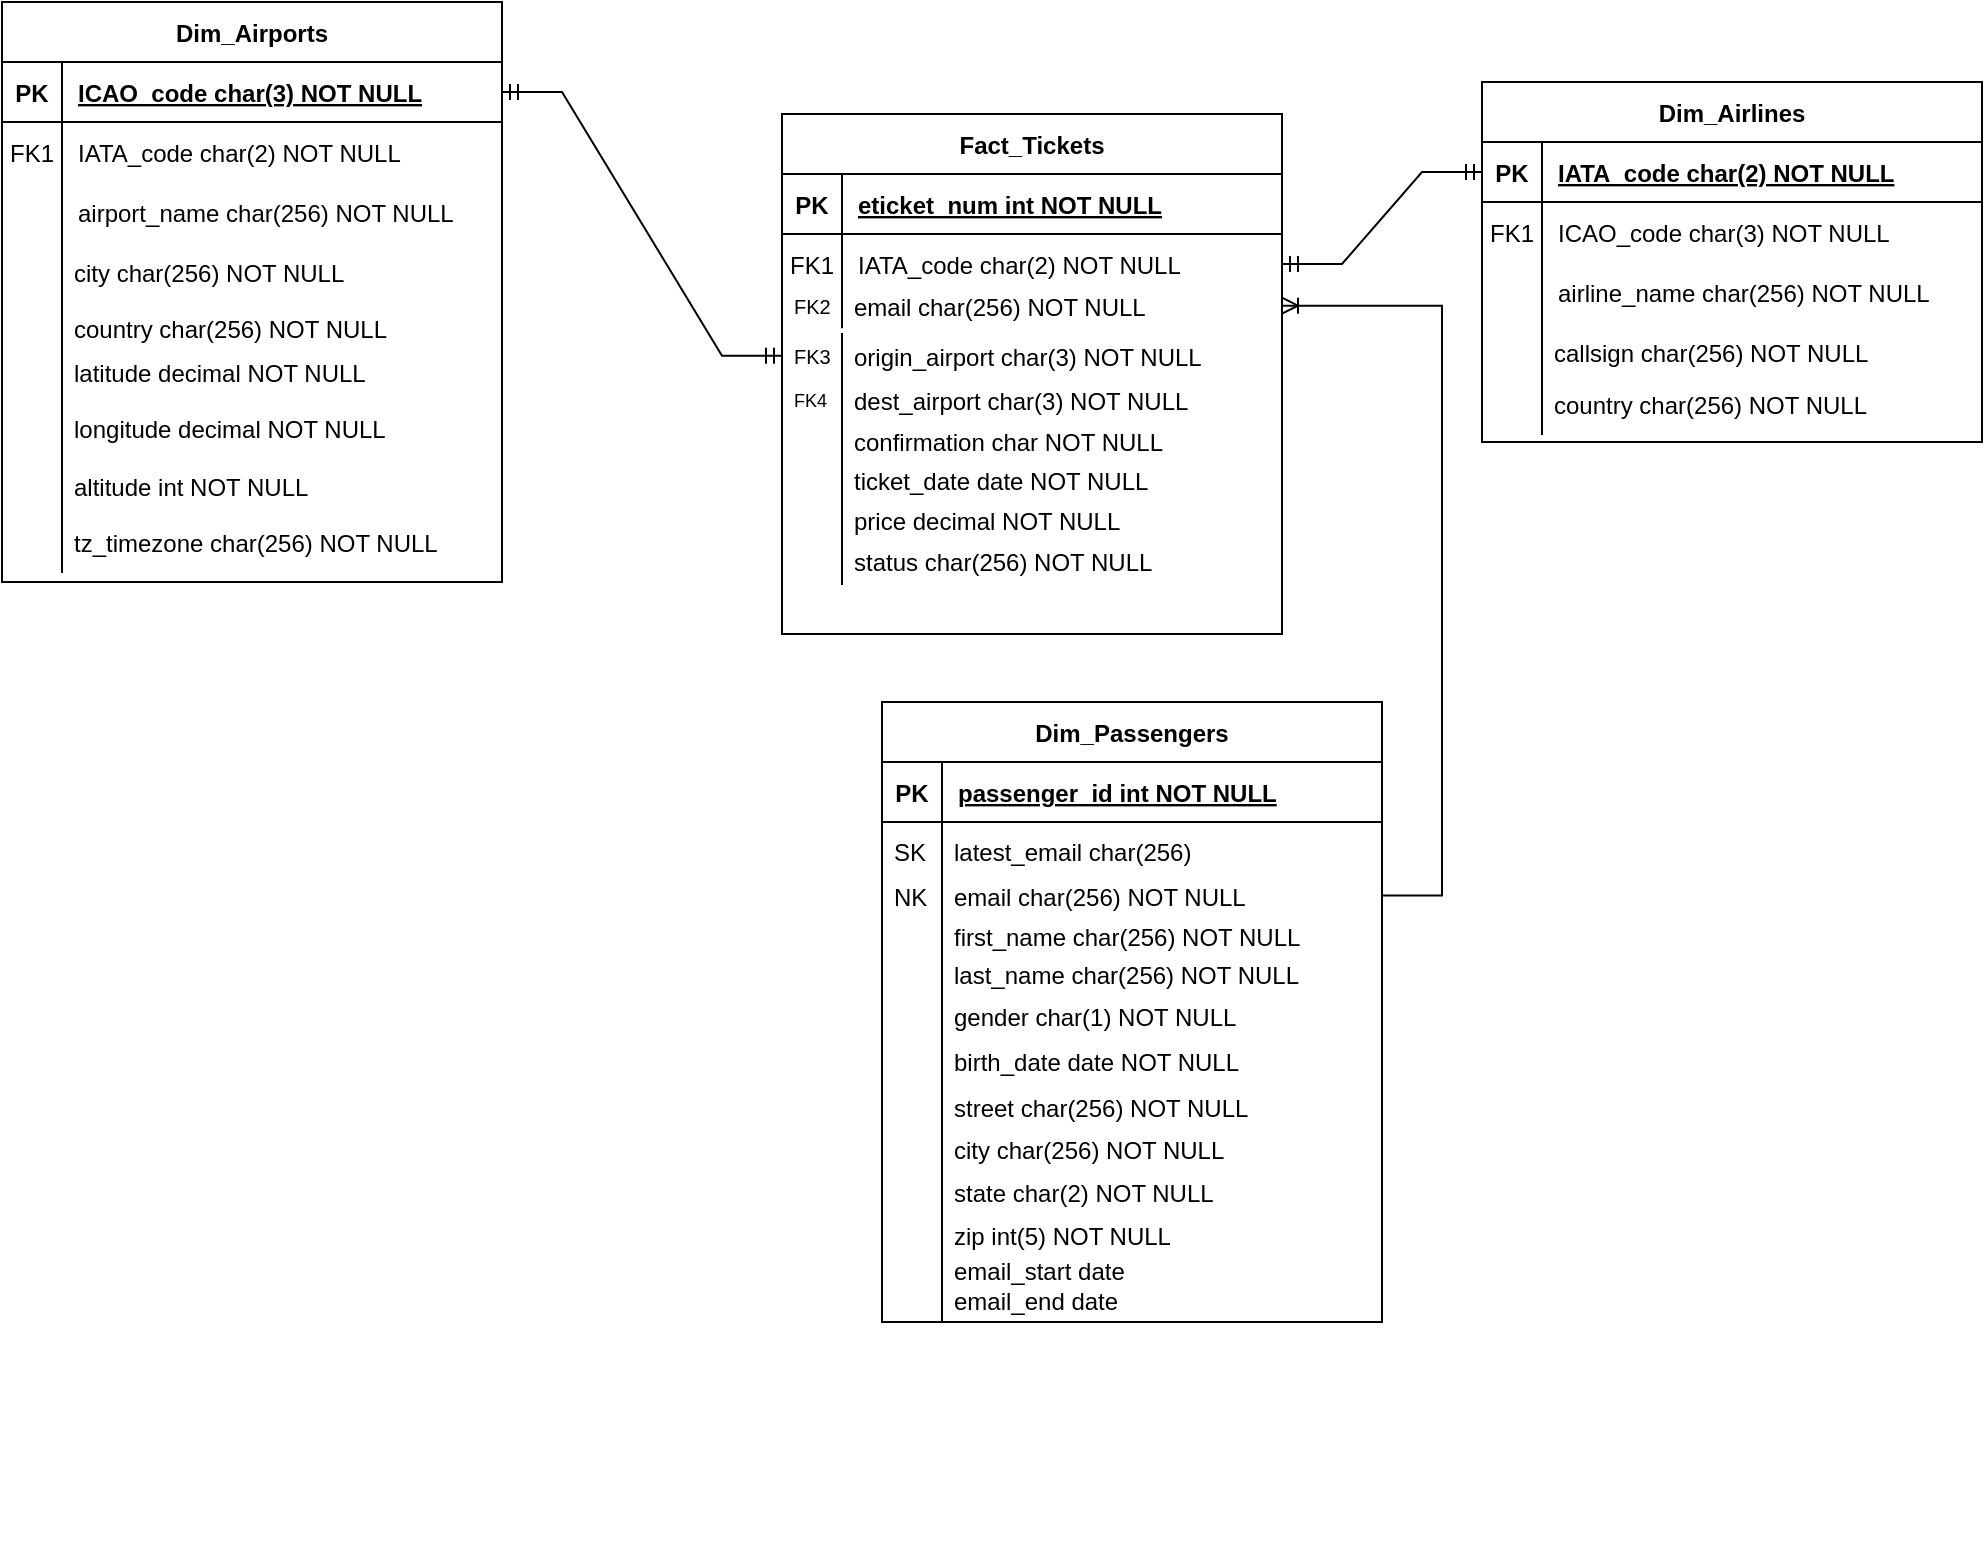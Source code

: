 <mxfile version="22.1.11" type="github">
  <diagram id="R2lEEEUBdFMjLlhIrx00" name="Page-1">
    <mxGraphModel dx="1434" dy="738" grid="1" gridSize="10" guides="1" tooltips="1" connect="1" arrows="1" fold="1" page="1" pageScale="1" pageWidth="850" pageHeight="1100" math="0" shadow="0" extFonts="Permanent Marker^https://fonts.googleapis.com/css?family=Permanent+Marker">
      <root>
        <mxCell id="0" />
        <mxCell id="1" parent="0" />
        <mxCell id="Sq70hJbUkZwG37-lnA7Z-59" value="" style="group" vertex="1" connectable="0" parent="1">
          <mxGeometry x="40" y="90" width="250" height="290" as="geometry" />
        </mxCell>
        <mxCell id="Sq70hJbUkZwG37-lnA7Z-31" value="country char(256) NOT NULL" style="shape=partialRectangle;fillColor=none;align=left;verticalAlign=middle;strokeColor=none;spacingLeft=34;rotatable=0;points=[[0,0.5],[1,0.5]];portConstraint=eastwest;dropTarget=0;" vertex="1" parent="Sq70hJbUkZwG37-lnA7Z-59">
          <mxGeometry y="148" width="250" height="30" as="geometry" />
        </mxCell>
        <mxCell id="Sq70hJbUkZwG37-lnA7Z-32" value="" style="shape=partialRectangle;top=0;left=0;bottom=0;fillColor=none;stokeWidth=1;align=left;verticalAlign=middle;spacingLeft=4;spacingRight=4;overflow=hidden;rotatable=0;points=[];portConstraint=eastwest;part=1;" vertex="1" connectable="0" parent="Sq70hJbUkZwG37-lnA7Z-31">
          <mxGeometry width="30" height="30" as="geometry" />
        </mxCell>
        <mxCell id="Sq70hJbUkZwG37-lnA7Z-33" value="latitude decimal NOT NULL" style="shape=partialRectangle;fillColor=none;align=left;verticalAlign=middle;strokeColor=none;spacingLeft=34;rotatable=0;points=[[0,0.5],[1,0.5]];portConstraint=eastwest;dropTarget=0;" vertex="1" parent="Sq70hJbUkZwG37-lnA7Z-59">
          <mxGeometry y="170" width="250" height="30" as="geometry" />
        </mxCell>
        <mxCell id="Sq70hJbUkZwG37-lnA7Z-34" value="" style="shape=partialRectangle;top=0;left=0;bottom=0;fillColor=none;stokeWidth=1;align=left;verticalAlign=middle;spacingLeft=4;spacingRight=4;overflow=hidden;rotatable=0;points=[];portConstraint=eastwest;part=1;" vertex="1" connectable="0" parent="Sq70hJbUkZwG37-lnA7Z-33">
          <mxGeometry width="30" height="30" as="geometry" />
        </mxCell>
        <mxCell id="Sq70hJbUkZwG37-lnA7Z-39" value="tz_timezone char(256) NOT NULL" style="shape=partialRectangle;fillColor=none;align=left;verticalAlign=middle;strokeColor=none;spacingLeft=34;rotatable=0;points=[[0,0.5],[1,0.5]];portConstraint=eastwest;dropTarget=0;" vertex="1" parent="Sq70hJbUkZwG37-lnA7Z-59">
          <mxGeometry y="255" width="250" height="30" as="geometry" />
        </mxCell>
        <mxCell id="Sq70hJbUkZwG37-lnA7Z-40" value="" style="shape=partialRectangle;top=0;left=0;bottom=0;fillColor=none;stokeWidth=1;align=left;verticalAlign=middle;spacingLeft=4;spacingRight=4;overflow=hidden;rotatable=0;points=[];portConstraint=eastwest;part=1;" vertex="1" connectable="0" parent="Sq70hJbUkZwG37-lnA7Z-39">
          <mxGeometry width="30" height="30" as="geometry" />
        </mxCell>
        <mxCell id="Sq70hJbUkZwG37-lnA7Z-79" value="" style="group" vertex="1" connectable="0" parent="Sq70hJbUkZwG37-lnA7Z-59">
          <mxGeometry width="250" height="290" as="geometry" />
        </mxCell>
        <mxCell id="Sq70hJbUkZwG37-lnA7Z-37" value="altitude int NOT NULL" style="shape=partialRectangle;fillColor=none;align=left;verticalAlign=middle;strokeColor=none;spacingLeft=34;rotatable=0;points=[[0,0.5],[1,0.5]];portConstraint=eastwest;dropTarget=0;" vertex="1" parent="Sq70hJbUkZwG37-lnA7Z-79">
          <mxGeometry y="227" width="250" height="30" as="geometry" />
        </mxCell>
        <mxCell id="Sq70hJbUkZwG37-lnA7Z-38" value="" style="shape=partialRectangle;top=0;left=0;bottom=0;fillColor=none;stokeWidth=1;align=left;verticalAlign=middle;spacingLeft=4;spacingRight=4;overflow=hidden;rotatable=0;points=[];portConstraint=eastwest;part=1;" vertex="1" connectable="0" parent="Sq70hJbUkZwG37-lnA7Z-37">
          <mxGeometry width="30" height="30" as="geometry" />
        </mxCell>
        <mxCell id="Sq70hJbUkZwG37-lnA7Z-78" value="" style="group" vertex="1" connectable="0" parent="Sq70hJbUkZwG37-lnA7Z-79">
          <mxGeometry width="250" height="290" as="geometry" />
        </mxCell>
        <mxCell id="Sq70hJbUkZwG37-lnA7Z-35" value="longitude decimal NOT NULL" style="shape=partialRectangle;fillColor=none;align=left;verticalAlign=middle;strokeColor=none;spacingLeft=34;rotatable=0;points=[[0,0.5],[1,0.5]];portConstraint=eastwest;dropTarget=0;" vertex="1" parent="Sq70hJbUkZwG37-lnA7Z-78">
          <mxGeometry y="198" width="250" height="30" as="geometry" />
        </mxCell>
        <mxCell id="Sq70hJbUkZwG37-lnA7Z-36" value="" style="shape=partialRectangle;top=0;left=0;bottom=0;fillColor=none;stokeWidth=1;align=left;verticalAlign=middle;spacingLeft=4;spacingRight=4;overflow=hidden;rotatable=0;points=[];portConstraint=eastwest;part=1;" vertex="1" connectable="0" parent="Sq70hJbUkZwG37-lnA7Z-35">
          <mxGeometry width="30" height="30" as="geometry" />
        </mxCell>
        <mxCell id="Sq70hJbUkZwG37-lnA7Z-77" value="" style="group" vertex="1" connectable="0" parent="Sq70hJbUkZwG37-lnA7Z-78">
          <mxGeometry width="250" height="290" as="geometry" />
        </mxCell>
        <mxCell id="C-vyLk0tnHw3VtMMgP7b-13" value="Dim_Airports" style="shape=table;startSize=30;container=1;collapsible=1;childLayout=tableLayout;fixedRows=1;rowLines=0;fontStyle=1;align=center;resizeLast=1;" parent="Sq70hJbUkZwG37-lnA7Z-77" vertex="1">
          <mxGeometry width="250" height="290" as="geometry">
            <mxRectangle width="120" height="30" as="alternateBounds" />
          </mxGeometry>
        </mxCell>
        <mxCell id="C-vyLk0tnHw3VtMMgP7b-14" value="" style="shape=partialRectangle;collapsible=0;dropTarget=0;pointerEvents=0;fillColor=none;points=[[0,0.5],[1,0.5]];portConstraint=eastwest;top=0;left=0;right=0;bottom=1;" parent="C-vyLk0tnHw3VtMMgP7b-13" vertex="1">
          <mxGeometry y="30" width="250" height="30" as="geometry" />
        </mxCell>
        <mxCell id="C-vyLk0tnHw3VtMMgP7b-15" value="PK" style="shape=partialRectangle;overflow=hidden;connectable=0;fillColor=none;top=0;left=0;bottom=0;right=0;fontStyle=1;" parent="C-vyLk0tnHw3VtMMgP7b-14" vertex="1">
          <mxGeometry width="30" height="30" as="geometry">
            <mxRectangle width="30" height="30" as="alternateBounds" />
          </mxGeometry>
        </mxCell>
        <mxCell id="C-vyLk0tnHw3VtMMgP7b-16" value="ICAO_code char(3) NOT NULL " style="shape=partialRectangle;overflow=hidden;connectable=0;fillColor=none;top=0;left=0;bottom=0;right=0;align=left;spacingLeft=6;fontStyle=5;" parent="C-vyLk0tnHw3VtMMgP7b-14" vertex="1">
          <mxGeometry x="30" width="220" height="30" as="geometry">
            <mxRectangle width="220" height="30" as="alternateBounds" />
          </mxGeometry>
        </mxCell>
        <mxCell id="C-vyLk0tnHw3VtMMgP7b-17" value="" style="shape=partialRectangle;collapsible=0;dropTarget=0;pointerEvents=0;fillColor=none;points=[[0,0.5],[1,0.5]];portConstraint=eastwest;top=0;left=0;right=0;bottom=0;" parent="C-vyLk0tnHw3VtMMgP7b-13" vertex="1">
          <mxGeometry y="60" width="250" height="30" as="geometry" />
        </mxCell>
        <mxCell id="C-vyLk0tnHw3VtMMgP7b-18" value="FK1" style="shape=partialRectangle;overflow=hidden;connectable=0;fillColor=none;top=0;left=0;bottom=0;right=0;" parent="C-vyLk0tnHw3VtMMgP7b-17" vertex="1">
          <mxGeometry width="30" height="30" as="geometry">
            <mxRectangle width="30" height="30" as="alternateBounds" />
          </mxGeometry>
        </mxCell>
        <mxCell id="C-vyLk0tnHw3VtMMgP7b-19" value="IATA_code char(2) NOT NULL" style="shape=partialRectangle;overflow=hidden;connectable=0;fillColor=none;top=0;left=0;bottom=0;right=0;align=left;spacingLeft=6;" parent="C-vyLk0tnHw3VtMMgP7b-17" vertex="1">
          <mxGeometry x="30" width="220" height="30" as="geometry">
            <mxRectangle width="220" height="30" as="alternateBounds" />
          </mxGeometry>
        </mxCell>
        <mxCell id="C-vyLk0tnHw3VtMMgP7b-20" value="" style="shape=partialRectangle;collapsible=0;dropTarget=0;pointerEvents=0;fillColor=none;points=[[0,0.5],[1,0.5]];portConstraint=eastwest;top=0;left=0;right=0;bottom=0;" parent="C-vyLk0tnHw3VtMMgP7b-13" vertex="1">
          <mxGeometry y="90" width="250" height="30" as="geometry" />
        </mxCell>
        <mxCell id="C-vyLk0tnHw3VtMMgP7b-21" value="" style="shape=partialRectangle;overflow=hidden;connectable=0;fillColor=none;top=0;left=0;bottom=0;right=0;" parent="C-vyLk0tnHw3VtMMgP7b-20" vertex="1">
          <mxGeometry width="30" height="30" as="geometry">
            <mxRectangle width="30" height="30" as="alternateBounds" />
          </mxGeometry>
        </mxCell>
        <mxCell id="C-vyLk0tnHw3VtMMgP7b-22" value="airport_name char(256) NOT NULL" style="shape=partialRectangle;overflow=hidden;connectable=0;fillColor=none;top=0;left=0;bottom=0;right=0;align=left;spacingLeft=6;" parent="C-vyLk0tnHw3VtMMgP7b-20" vertex="1">
          <mxGeometry x="30" width="220" height="30" as="geometry">
            <mxRectangle width="220" height="30" as="alternateBounds" />
          </mxGeometry>
        </mxCell>
        <mxCell id="Sq70hJbUkZwG37-lnA7Z-29" value="city char(256) NOT NULL" style="shape=partialRectangle;fillColor=none;align=left;verticalAlign=middle;strokeColor=none;spacingLeft=34;rotatable=0;points=[[0,0.5],[1,0.5]];portConstraint=eastwest;dropTarget=0;" vertex="1" parent="Sq70hJbUkZwG37-lnA7Z-77">
          <mxGeometry y="120" width="250" height="30" as="geometry" />
        </mxCell>
        <mxCell id="Sq70hJbUkZwG37-lnA7Z-30" value="" style="shape=partialRectangle;top=0;left=0;bottom=0;fillColor=none;stokeWidth=1;align=left;verticalAlign=middle;spacingLeft=4;spacingRight=4;overflow=hidden;rotatable=0;points=[];portConstraint=eastwest;part=1;" vertex="1" connectable="0" parent="Sq70hJbUkZwG37-lnA7Z-29">
          <mxGeometry width="30" height="30" as="geometry" />
        </mxCell>
        <mxCell id="Sq70hJbUkZwG37-lnA7Z-60" value="" style="group" vertex="1" connectable="0" parent="1">
          <mxGeometry x="780" y="130" width="250" height="180" as="geometry" />
        </mxCell>
        <mxCell id="C-vyLk0tnHw3VtMMgP7b-2" value="Dim_Airlines" style="shape=table;startSize=30;container=1;collapsible=1;childLayout=tableLayout;fixedRows=1;rowLines=0;fontStyle=1;align=center;resizeLast=1;movable=1;resizable=1;rotatable=1;deletable=1;editable=1;locked=0;connectable=1;" parent="Sq70hJbUkZwG37-lnA7Z-60" vertex="1">
          <mxGeometry width="250" height="180" as="geometry" />
        </mxCell>
        <mxCell id="C-vyLk0tnHw3VtMMgP7b-3" value="" style="shape=partialRectangle;collapsible=0;dropTarget=0;pointerEvents=0;fillColor=none;points=[[0,0.5],[1,0.5]];portConstraint=eastwest;top=0;left=0;right=0;bottom=1;" parent="C-vyLk0tnHw3VtMMgP7b-2" vertex="1">
          <mxGeometry y="30" width="250" height="30" as="geometry" />
        </mxCell>
        <mxCell id="C-vyLk0tnHw3VtMMgP7b-4" value="PK" style="shape=partialRectangle;overflow=hidden;connectable=0;fillColor=none;top=0;left=0;bottom=0;right=0;fontStyle=1;" parent="C-vyLk0tnHw3VtMMgP7b-3" vertex="1">
          <mxGeometry width="30" height="30" as="geometry">
            <mxRectangle width="30" height="30" as="alternateBounds" />
          </mxGeometry>
        </mxCell>
        <mxCell id="C-vyLk0tnHw3VtMMgP7b-5" value="IATA_code char(2) NOT NULL " style="shape=partialRectangle;overflow=hidden;connectable=1;fillColor=none;top=0;left=0;bottom=0;right=0;align=left;spacingLeft=6;fontStyle=5;movable=1;resizable=1;rotatable=1;deletable=1;editable=1;locked=0;" parent="C-vyLk0tnHw3VtMMgP7b-3" vertex="1">
          <mxGeometry x="30" width="220" height="30" as="geometry">
            <mxRectangle width="220" height="30" as="alternateBounds" />
          </mxGeometry>
        </mxCell>
        <mxCell id="C-vyLk0tnHw3VtMMgP7b-6" value="" style="shape=partialRectangle;collapsible=0;dropTarget=0;pointerEvents=0;fillColor=none;points=[[0,0.5],[1,0.5]];portConstraint=eastwest;top=0;left=0;right=0;bottom=0;" parent="C-vyLk0tnHw3VtMMgP7b-2" vertex="1">
          <mxGeometry y="60" width="250" height="30" as="geometry" />
        </mxCell>
        <mxCell id="C-vyLk0tnHw3VtMMgP7b-7" value="FK1" style="shape=partialRectangle;overflow=hidden;connectable=0;fillColor=none;top=0;left=0;bottom=0;right=0;" parent="C-vyLk0tnHw3VtMMgP7b-6" vertex="1">
          <mxGeometry width="30" height="30" as="geometry">
            <mxRectangle width="30" height="30" as="alternateBounds" />
          </mxGeometry>
        </mxCell>
        <mxCell id="C-vyLk0tnHw3VtMMgP7b-8" value="ICAO_code char(3) NOT NULL" style="shape=partialRectangle;overflow=hidden;connectable=1;fillColor=none;top=0;left=0;bottom=0;right=0;align=left;spacingLeft=6;movable=1;resizable=1;rotatable=1;deletable=1;editable=1;locked=0;" parent="C-vyLk0tnHw3VtMMgP7b-6" vertex="1">
          <mxGeometry x="30" width="220" height="30" as="geometry">
            <mxRectangle width="220" height="30" as="alternateBounds" />
          </mxGeometry>
        </mxCell>
        <mxCell id="C-vyLk0tnHw3VtMMgP7b-9" value="" style="shape=partialRectangle;collapsible=0;dropTarget=0;pointerEvents=0;fillColor=none;points=[[0,0.5],[1,0.5]];portConstraint=eastwest;top=0;left=0;right=0;bottom=0;movable=1;resizable=1;rotatable=1;deletable=1;editable=1;locked=0;connectable=1;" parent="C-vyLk0tnHw3VtMMgP7b-2" vertex="1">
          <mxGeometry y="90" width="250" height="30" as="geometry" />
        </mxCell>
        <mxCell id="C-vyLk0tnHw3VtMMgP7b-10" value="" style="shape=partialRectangle;overflow=hidden;connectable=0;fillColor=none;top=0;left=0;bottom=0;right=0;" parent="C-vyLk0tnHw3VtMMgP7b-9" vertex="1">
          <mxGeometry width="30" height="30" as="geometry">
            <mxRectangle width="30" height="30" as="alternateBounds" />
          </mxGeometry>
        </mxCell>
        <mxCell id="C-vyLk0tnHw3VtMMgP7b-11" value="airline_name char(256) NOT NULL" style="shape=partialRectangle;overflow=hidden;connectable=1;fillColor=none;top=0;left=0;bottom=0;right=0;align=left;spacingLeft=6;movable=1;resizable=1;rotatable=1;deletable=1;editable=1;locked=0;" parent="C-vyLk0tnHw3VtMMgP7b-9" vertex="1">
          <mxGeometry x="30" width="220" height="30" as="geometry">
            <mxRectangle width="220" height="30" as="alternateBounds" />
          </mxGeometry>
        </mxCell>
        <mxCell id="Sq70hJbUkZwG37-lnA7Z-22" value="callsign char(256) NOT NULL" style="shape=partialRectangle;fillColor=none;align=left;verticalAlign=middle;strokeColor=none;spacingLeft=34;rotatable=0;points=[[0,0.5],[1,0.5]];portConstraint=eastwest;dropTarget=0;" vertex="1" parent="Sq70hJbUkZwG37-lnA7Z-60">
          <mxGeometry y="120" width="250" height="30" as="geometry" />
        </mxCell>
        <mxCell id="Sq70hJbUkZwG37-lnA7Z-23" value="" style="shape=partialRectangle;top=0;left=0;bottom=0;fillColor=none;stokeWidth=1;align=left;verticalAlign=middle;spacingLeft=4;spacingRight=4;overflow=hidden;rotatable=0;points=[];portConstraint=eastwest;part=1;" vertex="1" connectable="0" parent="Sq70hJbUkZwG37-lnA7Z-22">
          <mxGeometry width="30" height="30" as="geometry" />
        </mxCell>
        <mxCell id="Sq70hJbUkZwG37-lnA7Z-26" value="country char(256) NOT NULL" style="shape=partialRectangle;fillColor=none;align=left;verticalAlign=middle;strokeColor=none;spacingLeft=34;rotatable=0;points=[[0,0.5],[1,0.5]];portConstraint=eastwest;dropTarget=0;" vertex="1" parent="Sq70hJbUkZwG37-lnA7Z-60">
          <mxGeometry y="146" width="250" height="30" as="geometry" />
        </mxCell>
        <mxCell id="Sq70hJbUkZwG37-lnA7Z-27" value="" style="shape=partialRectangle;top=0;left=0;bottom=0;fillColor=none;stokeWidth=1;align=left;verticalAlign=middle;spacingLeft=4;spacingRight=4;overflow=hidden;rotatable=0;points=[];portConstraint=eastwest;part=1;" vertex="1" connectable="0" parent="Sq70hJbUkZwG37-lnA7Z-26">
          <mxGeometry width="30" height="30" as="geometry" />
        </mxCell>
        <mxCell id="Sq70hJbUkZwG37-lnA7Z-65" value="" style="edgeStyle=entityRelationEdgeStyle;fontSize=12;html=1;endArrow=ERoneToMany;rounded=0;" edge="1" parent="1" source="Sq70hJbUkZwG37-lnA7Z-49" target="Sq70hJbUkZwG37-lnA7Z-66">
          <mxGeometry width="100" height="100" relative="1" as="geometry">
            <mxPoint x="280" y="503" as="sourcePoint" />
            <mxPoint x="380" y="403" as="targetPoint" />
          </mxGeometry>
        </mxCell>
        <mxCell id="Sq70hJbUkZwG37-lnA7Z-70" value="" style="edgeStyle=entityRelationEdgeStyle;fontSize=12;html=1;endArrow=ERmandOne;startArrow=ERmandOne;rounded=0;" edge="1" parent="1" source="C-vyLk0tnHw3VtMMgP7b-29" target="C-vyLk0tnHw3VtMMgP7b-3">
          <mxGeometry width="100" height="100" relative="1" as="geometry">
            <mxPoint x="450" y="300" as="sourcePoint" />
            <mxPoint x="550" y="200" as="targetPoint" />
          </mxGeometry>
        </mxCell>
        <mxCell id="Sq70hJbUkZwG37-lnA7Z-71" value="" style="edgeStyle=entityRelationEdgeStyle;fontSize=12;html=1;endArrow=ERmandOne;startArrow=ERmandOne;rounded=0;" edge="1" parent="1" source="C-vyLk0tnHw3VtMMgP7b-14" target="Sq70hJbUkZwG37-lnA7Z-11">
          <mxGeometry width="100" height="100" relative="1" as="geometry">
            <mxPoint x="350" y="410" as="sourcePoint" />
            <mxPoint x="450" y="310" as="targetPoint" />
          </mxGeometry>
        </mxCell>
        <mxCell id="Sq70hJbUkZwG37-lnA7Z-74" value="" style="group" vertex="1" connectable="0" parent="1">
          <mxGeometry x="430" y="140" width="250" height="266" as="geometry" />
        </mxCell>
        <mxCell id="Sq70hJbUkZwG37-lnA7Z-73" value="" style="group" vertex="1" connectable="0" parent="Sq70hJbUkZwG37-lnA7Z-74">
          <mxGeometry width="250" height="260" as="geometry" />
        </mxCell>
        <mxCell id="Sq70hJbUkZwG37-lnA7Z-66" value="email char(256) NOT NULL" style="shape=partialRectangle;fillColor=none;align=left;verticalAlign=middle;strokeColor=none;spacingLeft=34;rotatable=0;points=[[0,0.5],[1,0.5]];portConstraint=eastwest;dropTarget=0;" vertex="1" parent="Sq70hJbUkZwG37-lnA7Z-73">
          <mxGeometry y="91" width="250" height="21.67" as="geometry" />
        </mxCell>
        <mxCell id="Sq70hJbUkZwG37-lnA7Z-67" value="FK2" style="shape=partialRectangle;top=0;left=0;bottom=0;fillColor=none;stokeWidth=1;align=left;verticalAlign=middle;spacingLeft=4;spacingRight=4;overflow=hidden;rotatable=0;points=[];portConstraint=eastwest;part=1;fontSize=10;" vertex="1" connectable="0" parent="Sq70hJbUkZwG37-lnA7Z-66">
          <mxGeometry width="30" height="21.67" as="geometry" />
        </mxCell>
        <mxCell id="Sq70hJbUkZwG37-lnA7Z-41" value="dest_airport char(3) NOT NULL" style="shape=partialRectangle;fillColor=none;align=left;verticalAlign=middle;strokeColor=none;spacingLeft=34;rotatable=0;points=[[0,0.5],[1,0.5]];portConstraint=eastwest;dropTarget=0;" vertex="1" parent="Sq70hJbUkZwG37-lnA7Z-73">
          <mxGeometry y="138.002" width="250" height="21.667" as="geometry" />
        </mxCell>
        <mxCell id="Sq70hJbUkZwG37-lnA7Z-42" value="FK4" style="shape=partialRectangle;top=0;left=0;bottom=0;fillColor=none;stokeWidth=1;align=left;verticalAlign=middle;spacingLeft=4;spacingRight=4;overflow=hidden;rotatable=0;points=[];portConstraint=eastwest;part=1;fontSize=9;" vertex="1" connectable="0" parent="Sq70hJbUkZwG37-lnA7Z-41">
          <mxGeometry width="30" height="21.667" as="geometry" />
        </mxCell>
        <mxCell id="Sq70hJbUkZwG37-lnA7Z-11" value="origin_airport char(3) NOT NULL" style="shape=partialRectangle;fillColor=none;align=left;verticalAlign=middle;strokeColor=none;spacingLeft=34;rotatable=0;points=[[0,0.5],[1,0.5]];portConstraint=eastwest;dropTarget=0;" vertex="1" parent="Sq70hJbUkZwG37-lnA7Z-73">
          <mxGeometry y="116" width="250" height="21.67" as="geometry" />
        </mxCell>
        <mxCell id="Sq70hJbUkZwG37-lnA7Z-12" value="FK3" style="shape=partialRectangle;top=0;left=0;bottom=0;fillColor=none;stokeWidth=1;align=left;verticalAlign=middle;spacingLeft=4;spacingRight=4;overflow=hidden;rotatable=0;points=[];portConstraint=eastwest;part=1;fontSize=10;" vertex="1" connectable="0" parent="Sq70hJbUkZwG37-lnA7Z-11">
          <mxGeometry width="30" height="21.67" as="geometry" />
        </mxCell>
        <mxCell id="Sq70hJbUkZwG37-lnA7Z-13" value="confirmation char NOT NULL" style="shape=partialRectangle;fillColor=none;align=left;verticalAlign=middle;strokeColor=none;spacingLeft=34;rotatable=0;points=[[0,0.5],[1,0.5]];portConstraint=eastwest;dropTarget=0;" vertex="1" parent="Sq70hJbUkZwG37-lnA7Z-73">
          <mxGeometry y="158.5" width="250" height="21.667" as="geometry" />
        </mxCell>
        <mxCell id="Sq70hJbUkZwG37-lnA7Z-14" value="" style="shape=partialRectangle;top=0;left=0;bottom=0;fillColor=none;stokeWidth=1;align=left;verticalAlign=middle;spacingLeft=4;spacingRight=4;overflow=hidden;rotatable=0;points=[];portConstraint=eastwest;part=1;fontSize=9;" vertex="1" connectable="0" parent="Sq70hJbUkZwG37-lnA7Z-13">
          <mxGeometry width="30" height="21.667" as="geometry" />
        </mxCell>
        <mxCell id="Sq70hJbUkZwG37-lnA7Z-15" value="ticket_date date NOT NULL" style="shape=partialRectangle;fillColor=none;align=left;verticalAlign=middle;strokeColor=none;spacingLeft=34;rotatable=0;points=[[0,0.5],[1,0.5]];portConstraint=eastwest;dropTarget=0;" vertex="1" parent="Sq70hJbUkZwG37-lnA7Z-73">
          <mxGeometry y="178.278" width="250" height="21.667" as="geometry" />
        </mxCell>
        <mxCell id="Sq70hJbUkZwG37-lnA7Z-16" value="" style="shape=partialRectangle;top=0;left=0;bottom=0;fillColor=none;stokeWidth=1;align=left;verticalAlign=middle;spacingLeft=4;spacingRight=4;overflow=hidden;rotatable=0;points=[];portConstraint=eastwest;part=1;fontSize=9;" vertex="1" connectable="0" parent="Sq70hJbUkZwG37-lnA7Z-15">
          <mxGeometry width="30" height="21.667" as="geometry" />
        </mxCell>
        <mxCell id="Sq70hJbUkZwG37-lnA7Z-17" value="price decimal NOT NULL" style="shape=partialRectangle;fillColor=none;align=left;verticalAlign=middle;strokeColor=none;spacingLeft=34;rotatable=0;points=[[0,0.5],[1,0.5]];portConstraint=eastwest;dropTarget=0;" vertex="1" parent="Sq70hJbUkZwG37-lnA7Z-73">
          <mxGeometry y="199.67" width="250" height="18.33" as="geometry" />
        </mxCell>
        <mxCell id="Sq70hJbUkZwG37-lnA7Z-18" value="" style="shape=partialRectangle;top=0;left=0;bottom=0;fillColor=none;stokeWidth=1;align=left;verticalAlign=middle;spacingLeft=4;spacingRight=4;overflow=hidden;rotatable=0;points=[];portConstraint=eastwest;part=1;fontSize=9;" vertex="1" connectable="0" parent="Sq70hJbUkZwG37-lnA7Z-17">
          <mxGeometry width="30" height="18.33" as="geometry" />
        </mxCell>
        <mxCell id="Sq70hJbUkZwG37-lnA7Z-19" value="status char(256) NOT NULL" style="shape=partialRectangle;fillColor=none;align=left;verticalAlign=middle;strokeColor=none;spacingLeft=34;rotatable=0;points=[[0,0.5],[1,0.5]];portConstraint=eastwest;dropTarget=0;" vertex="1" parent="Sq70hJbUkZwG37-lnA7Z-73">
          <mxGeometry y="217.89" width="250" height="23.11" as="geometry" />
        </mxCell>
        <mxCell id="Sq70hJbUkZwG37-lnA7Z-20" value="" style="shape=partialRectangle;top=0;left=0;bottom=0;fillColor=none;stokeWidth=1;align=left;verticalAlign=middle;spacingLeft=4;spacingRight=4;overflow=hidden;rotatable=0;points=[];portConstraint=eastwest;part=1;fontSize=9;" vertex="1" connectable="0" parent="Sq70hJbUkZwG37-lnA7Z-19">
          <mxGeometry width="30" height="23.11" as="geometry" />
        </mxCell>
        <mxCell id="C-vyLk0tnHw3VtMMgP7b-23" value="Fact_Tickets" style="shape=table;startSize=30;container=1;collapsible=1;childLayout=tableLayout;fixedRows=1;rowLines=0;fontStyle=1;align=center;resizeLast=1;movable=1;resizable=1;rotatable=1;deletable=1;editable=1;locked=0;connectable=1;" parent="Sq70hJbUkZwG37-lnA7Z-74" vertex="1">
          <mxGeometry y="6" width="250" height="260" as="geometry" />
        </mxCell>
        <mxCell id="C-vyLk0tnHw3VtMMgP7b-24" value="" style="shape=partialRectangle;collapsible=0;dropTarget=0;pointerEvents=0;fillColor=none;points=[[0,0.5],[1,0.5]];portConstraint=eastwest;top=0;left=0;right=0;bottom=1;" parent="C-vyLk0tnHw3VtMMgP7b-23" vertex="1">
          <mxGeometry y="30" width="250" height="30" as="geometry" />
        </mxCell>
        <mxCell id="C-vyLk0tnHw3VtMMgP7b-25" value="PK" style="shape=partialRectangle;overflow=hidden;connectable=0;fillColor=none;top=0;left=0;bottom=0;right=0;fontStyle=1;" parent="C-vyLk0tnHw3VtMMgP7b-24" vertex="1">
          <mxGeometry width="30" height="30" as="geometry">
            <mxRectangle width="30" height="30" as="alternateBounds" />
          </mxGeometry>
        </mxCell>
        <mxCell id="C-vyLk0tnHw3VtMMgP7b-26" value="eticket_num int NOT NULL " style="shape=partialRectangle;overflow=hidden;connectable=0;fillColor=none;top=0;left=0;bottom=0;right=0;align=left;spacingLeft=6;fontStyle=5;" parent="C-vyLk0tnHw3VtMMgP7b-24" vertex="1">
          <mxGeometry x="30" width="220" height="30" as="geometry">
            <mxRectangle width="220" height="30" as="alternateBounds" />
          </mxGeometry>
        </mxCell>
        <mxCell id="C-vyLk0tnHw3VtMMgP7b-27" value="" style="shape=partialRectangle;collapsible=0;dropTarget=0;pointerEvents=0;fillColor=none;points=[[0,0.5],[1,0.5]];portConstraint=eastwest;top=0;left=0;right=0;bottom=0;movable=1;resizable=1;rotatable=1;deletable=1;editable=1;locked=0;connectable=1;" parent="C-vyLk0tnHw3VtMMgP7b-23" vertex="1">
          <mxGeometry y="60" width="250" height="30" as="geometry" />
        </mxCell>
        <mxCell id="C-vyLk0tnHw3VtMMgP7b-28" value="FK1" style="shape=partialRectangle;overflow=hidden;connectable=0;fillColor=none;top=0;left=0;bottom=0;right=0;" parent="C-vyLk0tnHw3VtMMgP7b-27" vertex="1">
          <mxGeometry width="30" height="30" as="geometry">
            <mxRectangle width="30" height="30" as="alternateBounds" />
          </mxGeometry>
        </mxCell>
        <mxCell id="C-vyLk0tnHw3VtMMgP7b-29" value="IATA_code char(2) NOT NULL" style="shape=partialRectangle;overflow=hidden;connectable=1;fillColor=none;top=0;left=0;bottom=0;right=0;align=left;spacingLeft=6;movable=1;resizable=1;rotatable=1;deletable=1;editable=1;locked=0;" parent="C-vyLk0tnHw3VtMMgP7b-27" vertex="1">
          <mxGeometry x="30" width="220" height="30" as="geometry">
            <mxRectangle width="220" height="30" as="alternateBounds" />
          </mxGeometry>
        </mxCell>
        <mxCell id="Sq70hJbUkZwG37-lnA7Z-45" value="gender char(1) NOT NULL" style="shape=partialRectangle;fillColor=none;align=left;verticalAlign=middle;strokeColor=none;spacingLeft=34;rotatable=0;points=[[0,0.5],[1,0.5]];portConstraint=eastwest;dropTarget=0;" vertex="1" parent="1">
          <mxGeometry x="480" y="581.442" width="250" height="31.288" as="geometry" />
        </mxCell>
        <mxCell id="Sq70hJbUkZwG37-lnA7Z-46" value="" style="shape=partialRectangle;top=0;left=0;bottom=0;fillColor=none;stokeWidth=1;align=left;verticalAlign=middle;spacingLeft=4;spacingRight=4;overflow=hidden;rotatable=0;points=[];portConstraint=eastwest;part=1;" vertex="1" connectable="0" parent="Sq70hJbUkZwG37-lnA7Z-45">
          <mxGeometry width="30" height="31.288" as="geometry" />
        </mxCell>
        <mxCell id="Sq70hJbUkZwG37-lnA7Z-47" value="birth_date date NOT NULL" style="shape=partialRectangle;fillColor=none;align=left;verticalAlign=middle;strokeColor=none;spacingLeft=34;rotatable=0;points=[[0,0.5],[1,0.5]];portConstraint=eastwest;dropTarget=0;" vertex="1" parent="1">
          <mxGeometry x="480" y="607.69" width="250" height="23.31" as="geometry" />
        </mxCell>
        <mxCell id="Sq70hJbUkZwG37-lnA7Z-48" value="" style="shape=partialRectangle;top=0;left=0;bottom=0;fillColor=none;stokeWidth=1;align=left;verticalAlign=middle;spacingLeft=4;spacingRight=4;overflow=hidden;rotatable=0;points=[];portConstraint=eastwest;part=1;" vertex="1" connectable="0" parent="Sq70hJbUkZwG37-lnA7Z-47">
          <mxGeometry width="30" height="23.31" as="geometry" />
        </mxCell>
        <mxCell id="Sq70hJbUkZwG37-lnA7Z-51" value="street char(256) NOT NULL" style="shape=partialRectangle;fillColor=none;align=left;verticalAlign=middle;strokeColor=none;spacingLeft=34;rotatable=0;points=[[0,0.5],[1,0.5]];portConstraint=eastwest;dropTarget=0;" vertex="1" parent="1">
          <mxGeometry x="480" y="632.02" width="250" height="20.98" as="geometry" />
        </mxCell>
        <mxCell id="Sq70hJbUkZwG37-lnA7Z-52" value="" style="shape=partialRectangle;top=0;left=0;bottom=0;fillColor=none;stokeWidth=1;align=left;verticalAlign=middle;spacingLeft=4;spacingRight=4;overflow=hidden;rotatable=0;points=[];portConstraint=eastwest;part=1;" vertex="1" connectable="0" parent="Sq70hJbUkZwG37-lnA7Z-51">
          <mxGeometry width="30" height="20.98" as="geometry" />
        </mxCell>
        <mxCell id="Sq70hJbUkZwG37-lnA7Z-53" value="city char(256) NOT NULL" style="shape=partialRectangle;fillColor=none;align=left;verticalAlign=middle;strokeColor=none;spacingLeft=34;rotatable=0;points=[[0,0.5],[1,0.5]];portConstraint=eastwest;dropTarget=0;" vertex="1" parent="1">
          <mxGeometry x="480" y="653.26" width="250" height="20.74" as="geometry" />
        </mxCell>
        <mxCell id="Sq70hJbUkZwG37-lnA7Z-54" value="" style="shape=partialRectangle;top=0;left=0;bottom=0;fillColor=none;stokeWidth=1;align=left;verticalAlign=middle;spacingLeft=4;spacingRight=4;overflow=hidden;rotatable=0;points=[];portConstraint=eastwest;part=1;" vertex="1" connectable="0" parent="Sq70hJbUkZwG37-lnA7Z-53">
          <mxGeometry width="30" height="20.74" as="geometry" />
        </mxCell>
        <mxCell id="Sq70hJbUkZwG37-lnA7Z-55" value="state char(2) NOT NULL" style="shape=partialRectangle;fillColor=none;align=left;verticalAlign=middle;strokeColor=none;spacingLeft=34;rotatable=0;points=[[0,0.5],[1,0.5]];portConstraint=eastwest;dropTarget=0;" vertex="1" parent="1">
          <mxGeometry x="480" y="674.51" width="250" height="20.49" as="geometry" />
        </mxCell>
        <mxCell id="Sq70hJbUkZwG37-lnA7Z-56" value="" style="shape=partialRectangle;top=0;left=0;bottom=0;fillColor=none;stokeWidth=1;align=left;verticalAlign=middle;spacingLeft=4;spacingRight=4;overflow=hidden;rotatable=0;points=[];portConstraint=eastwest;part=1;" vertex="1" connectable="0" parent="Sq70hJbUkZwG37-lnA7Z-55">
          <mxGeometry width="30" height="20.49" as="geometry" />
        </mxCell>
        <mxCell id="Sq70hJbUkZwG37-lnA7Z-57" value="zip int(5) NOT NULL" style="shape=partialRectangle;fillColor=none;align=left;verticalAlign=middle;strokeColor=none;spacingLeft=34;rotatable=0;points=[[0,0.5],[1,0.5]];portConstraint=eastwest;dropTarget=0;" vertex="1" parent="1">
          <mxGeometry x="480" y="695.71" width="250" height="21.29" as="geometry" />
        </mxCell>
        <mxCell id="Sq70hJbUkZwG37-lnA7Z-58" value="" style="shape=partialRectangle;top=0;left=0;bottom=0;fillColor=none;stokeWidth=1;align=left;verticalAlign=middle;spacingLeft=4;spacingRight=4;overflow=hidden;rotatable=0;points=[];portConstraint=eastwest;part=1;" vertex="1" connectable="0" parent="Sq70hJbUkZwG37-lnA7Z-57">
          <mxGeometry width="30" height="21.29" as="geometry" />
        </mxCell>
        <mxCell id="Sq70hJbUkZwG37-lnA7Z-76" value="" style="group" vertex="1" connectable="0" parent="1">
          <mxGeometry x="480" y="440" width="250" height="430" as="geometry" />
        </mxCell>
        <mxCell id="Sq70hJbUkZwG37-lnA7Z-1" value="Dim_Passengers" style="shape=table;startSize=30;container=1;collapsible=1;childLayout=tableLayout;fixedRows=1;rowLines=0;fontStyle=1;align=center;resizeLast=1;movable=1;resizable=1;rotatable=1;deletable=1;editable=1;locked=0;connectable=1;" vertex="1" parent="Sq70hJbUkZwG37-lnA7Z-76">
          <mxGeometry width="250" height="310" as="geometry" />
        </mxCell>
        <mxCell id="Sq70hJbUkZwG37-lnA7Z-2" value="" style="shape=partialRectangle;collapsible=0;dropTarget=0;pointerEvents=0;fillColor=none;points=[[0,0.5],[1,0.5]];portConstraint=eastwest;top=0;left=0;right=0;bottom=1;" vertex="1" parent="Sq70hJbUkZwG37-lnA7Z-1">
          <mxGeometry y="30" width="250" height="30" as="geometry" />
        </mxCell>
        <mxCell id="Sq70hJbUkZwG37-lnA7Z-3" value="PK" style="shape=partialRectangle;overflow=hidden;connectable=0;fillColor=none;top=0;left=0;bottom=0;right=0;fontStyle=1;" vertex="1" parent="Sq70hJbUkZwG37-lnA7Z-2">
          <mxGeometry width="30" height="30" as="geometry">
            <mxRectangle width="30" height="30" as="alternateBounds" />
          </mxGeometry>
        </mxCell>
        <mxCell id="Sq70hJbUkZwG37-lnA7Z-4" value="passenger_id int NOT NULL " style="shape=partialRectangle;overflow=hidden;connectable=1;fillColor=none;top=0;left=0;bottom=0;right=0;align=left;spacingLeft=6;fontStyle=5;movable=1;resizable=1;rotatable=1;deletable=1;editable=1;locked=0;" vertex="1" parent="Sq70hJbUkZwG37-lnA7Z-2">
          <mxGeometry x="30" width="220" height="30" as="geometry">
            <mxRectangle width="220" height="30" as="alternateBounds" />
          </mxGeometry>
        </mxCell>
        <mxCell id="Sq70hJbUkZwG37-lnA7Z-8" value="" style="shape=partialRectangle;collapsible=0;dropTarget=0;pointerEvents=0;fillColor=none;points=[[0,0.5],[1,0.5]];portConstraint=eastwest;top=0;left=0;right=0;bottom=0;movable=0;resizable=0;rotatable=0;deletable=0;editable=0;locked=1;connectable=0;" vertex="1" parent="Sq70hJbUkZwG37-lnA7Z-1">
          <mxGeometry y="60" width="250" height="30" as="geometry" />
        </mxCell>
        <mxCell id="Sq70hJbUkZwG37-lnA7Z-9" value="" style="shape=partialRectangle;overflow=hidden;connectable=0;fillColor=none;top=0;left=0;bottom=0;right=0;" vertex="1" parent="Sq70hJbUkZwG37-lnA7Z-8">
          <mxGeometry width="30" height="30" as="geometry">
            <mxRectangle width="30" height="30" as="alternateBounds" />
          </mxGeometry>
        </mxCell>
        <mxCell id="Sq70hJbUkZwG37-lnA7Z-10" value="" style="shape=partialRectangle;overflow=hidden;connectable=1;fillColor=none;top=0;left=0;bottom=0;right=0;align=left;spacingLeft=6;movable=1;resizable=1;rotatable=1;deletable=1;editable=1;locked=0;" vertex="1" parent="Sq70hJbUkZwG37-lnA7Z-8">
          <mxGeometry x="30" width="220" height="30" as="geometry">
            <mxRectangle width="220" height="30" as="alternateBounds" />
          </mxGeometry>
        </mxCell>
        <mxCell id="Sq70hJbUkZwG37-lnA7Z-43" value="last_name char(256) NOT NULL" style="shape=partialRectangle;fillColor=none;align=left;verticalAlign=middle;strokeColor=none;spacingLeft=34;rotatable=0;points=[[0,0.5],[1,0.5]];portConstraint=eastwest;dropTarget=0;" vertex="1" parent="Sq70hJbUkZwG37-lnA7Z-76">
          <mxGeometry y="127.43" width="250" height="17.57" as="geometry" />
        </mxCell>
        <mxCell id="Sq70hJbUkZwG37-lnA7Z-44" value="" style="shape=partialRectangle;top=0;left=0;bottom=0;fillColor=none;stokeWidth=1;align=left;verticalAlign=middle;spacingLeft=4;spacingRight=4;overflow=hidden;rotatable=0;points=[];portConstraint=eastwest;part=1;" vertex="1" connectable="0" parent="Sq70hJbUkZwG37-lnA7Z-43">
          <mxGeometry width="30" height="17.57" as="geometry" />
        </mxCell>
        <mxCell id="Sq70hJbUkZwG37-lnA7Z-49" value="email char(256) NOT NULL" style="shape=partialRectangle;fillColor=none;align=left;verticalAlign=middle;strokeColor=none;spacingLeft=34;rotatable=0;points=[[0,0.5],[1,0.5]];portConstraint=eastwest;dropTarget=0;" vertex="1" parent="Sq70hJbUkZwG37-lnA7Z-76">
          <mxGeometry y="83.62" width="250" height="26.38" as="geometry" />
        </mxCell>
        <mxCell id="Sq70hJbUkZwG37-lnA7Z-50" value="NK" style="shape=partialRectangle;top=0;left=0;bottom=0;fillColor=none;stokeWidth=1;align=left;verticalAlign=middle;spacingLeft=4;spacingRight=4;overflow=hidden;rotatable=0;points=[];portConstraint=eastwest;part=1;" vertex="1" connectable="0" parent="Sq70hJbUkZwG37-lnA7Z-49">
          <mxGeometry width="30" height="26.38" as="geometry" />
        </mxCell>
        <mxCell id="Sq70hJbUkZwG37-lnA7Z-68" value="first_name char(256) NOT NULL" style="shape=partialRectangle;fillColor=none;align=left;verticalAlign=middle;strokeColor=none;spacingLeft=34;rotatable=0;points=[[0,0.5],[1,0.5]];portConstraint=eastwest;dropTarget=0;" vertex="1" parent="Sq70hJbUkZwG37-lnA7Z-76">
          <mxGeometry y="106.001" width="250" height="22.423" as="geometry" />
        </mxCell>
        <mxCell id="Sq70hJbUkZwG37-lnA7Z-69" value="" style="shape=partialRectangle;top=0;left=0;bottom=0;fillColor=none;stokeWidth=1;align=left;verticalAlign=middle;spacingLeft=4;spacingRight=4;overflow=hidden;rotatable=0;points=[];portConstraint=eastwest;part=1;" vertex="1" connectable="0" parent="Sq70hJbUkZwG37-lnA7Z-68">
          <mxGeometry width="30" height="22.423" as="geometry" />
        </mxCell>
        <mxCell id="Sq70hJbUkZwG37-lnA7Z-80" value="latest_email char(256) " style="shape=partialRectangle;fillColor=none;align=left;verticalAlign=middle;strokeColor=none;spacingLeft=34;rotatable=0;points=[[0,0.5],[1,0.5]];portConstraint=eastwest;dropTarget=0;" vertex="1" parent="Sq70hJbUkZwG37-lnA7Z-76">
          <mxGeometry y="59.002" width="250" height="31.288" as="geometry" />
        </mxCell>
        <mxCell id="Sq70hJbUkZwG37-lnA7Z-81" value="SK" style="shape=partialRectangle;top=0;left=0;bottom=0;fillColor=none;stokeWidth=1;align=left;verticalAlign=middle;spacingLeft=4;spacingRight=4;overflow=hidden;rotatable=0;points=[];portConstraint=eastwest;part=1;" vertex="1" connectable="0" parent="Sq70hJbUkZwG37-lnA7Z-80">
          <mxGeometry width="30" height="31.288" as="geometry" />
        </mxCell>
        <mxCell id="Sq70hJbUkZwG37-lnA7Z-84" value="email_end date" style="shape=partialRectangle;fillColor=none;align=left;verticalAlign=middle;strokeColor=none;spacingLeft=34;rotatable=0;points=[[0,0.5],[1,0.5]];portConstraint=eastwest;dropTarget=0;" vertex="1" parent="Sq70hJbUkZwG37-lnA7Z-76">
          <mxGeometry y="289" width="250" height="20" as="geometry" />
        </mxCell>
        <mxCell id="Sq70hJbUkZwG37-lnA7Z-85" value="" style="shape=partialRectangle;top=0;left=0;bottom=0;fillColor=none;stokeWidth=1;align=left;verticalAlign=middle;spacingLeft=4;spacingRight=4;overflow=hidden;rotatable=0;points=[];portConstraint=eastwest;part=1;" vertex="1" connectable="0" parent="Sq70hJbUkZwG37-lnA7Z-84">
          <mxGeometry width="30" height="20" as="geometry" />
        </mxCell>
        <mxCell id="Sq70hJbUkZwG37-lnA7Z-82" value="email_start date " style="shape=partialRectangle;fillColor=none;align=left;verticalAlign=middle;strokeColor=none;spacingLeft=34;rotatable=0;points=[[0,0.5],[1,0.5]];portConstraint=eastwest;dropTarget=0;" vertex="1" parent="1">
          <mxGeometry x="480" y="713.71" width="250" height="20.29" as="geometry" />
        </mxCell>
        <mxCell id="Sq70hJbUkZwG37-lnA7Z-83" value="" style="shape=partialRectangle;top=0;left=0;bottom=0;fillColor=none;stokeWidth=1;align=left;verticalAlign=middle;spacingLeft=4;spacingRight=4;overflow=hidden;rotatable=0;points=[];portConstraint=eastwest;part=1;" vertex="1" connectable="0" parent="Sq70hJbUkZwG37-lnA7Z-82">
          <mxGeometry width="30" height="20.29" as="geometry" />
        </mxCell>
      </root>
    </mxGraphModel>
  </diagram>
</mxfile>
